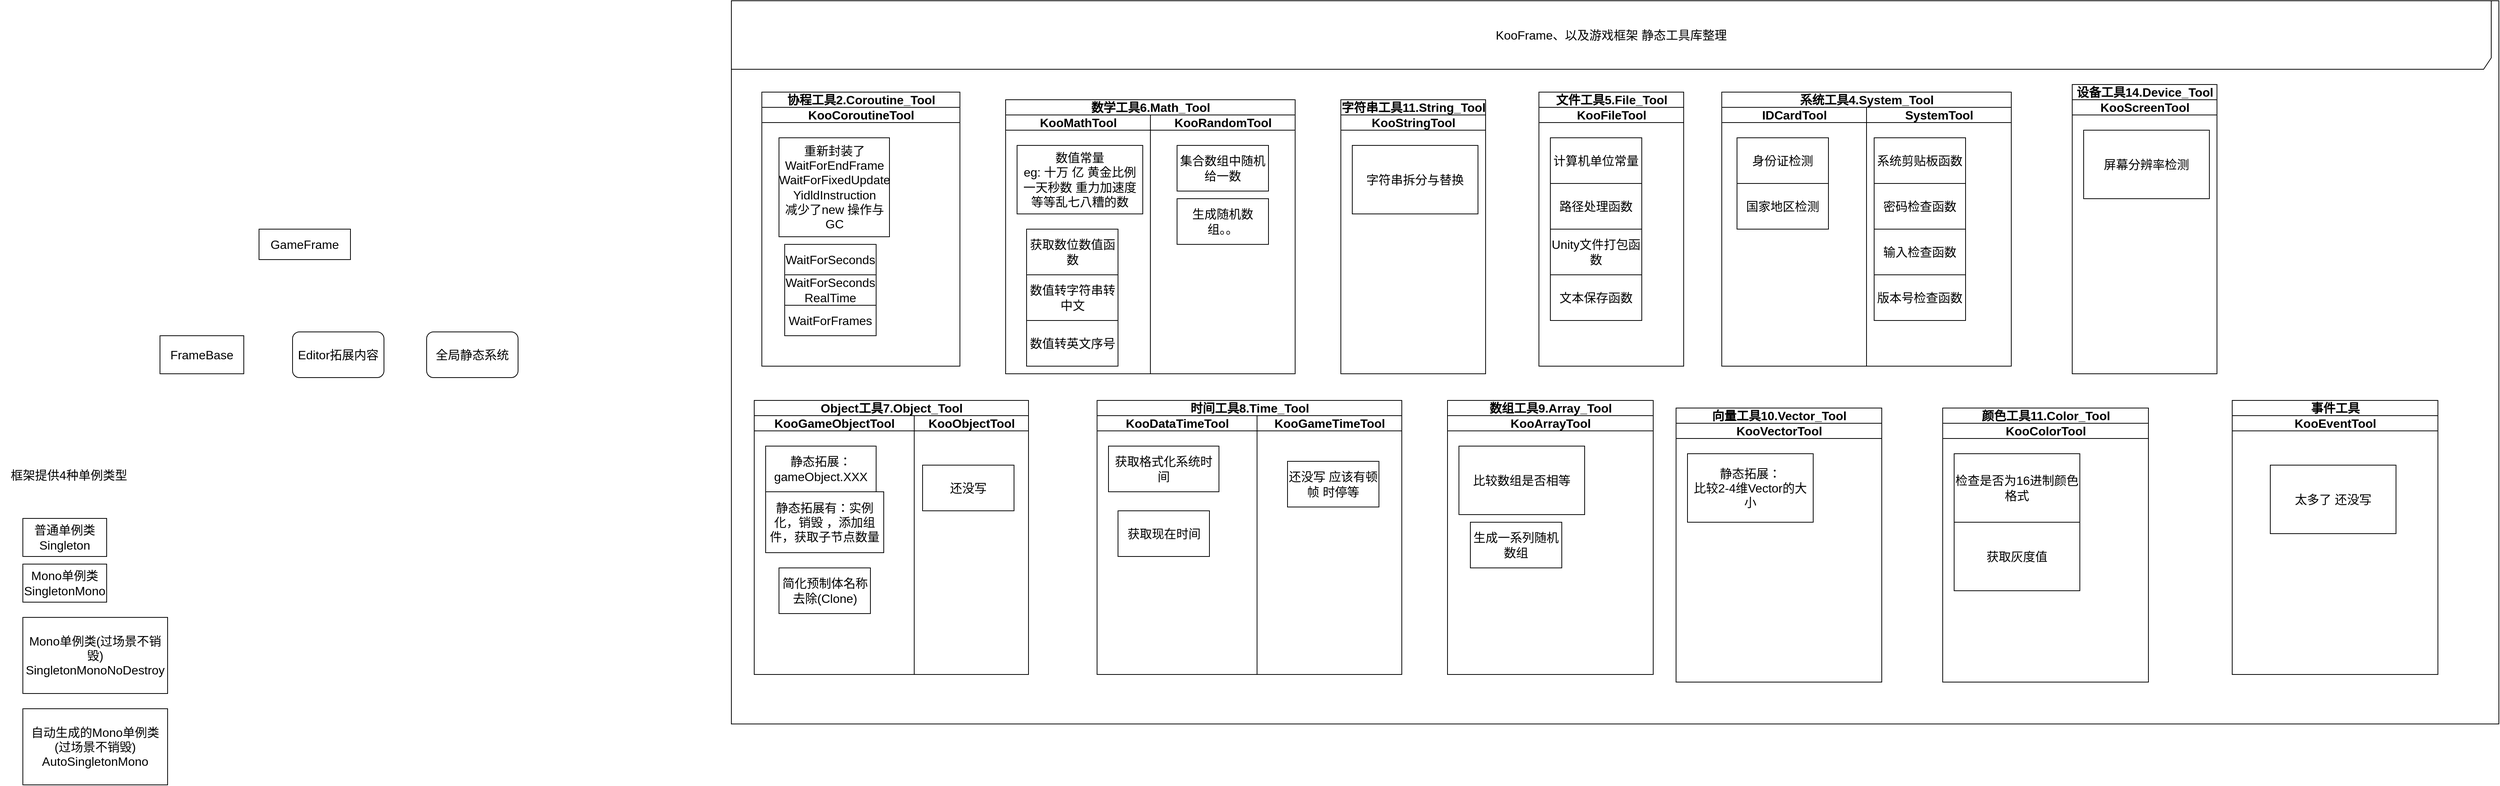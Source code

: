 <mxfile version="21.6.7" type="github">
  <diagram id="C5RBs43oDa-KdzZeNtuy" name="Page-1">
    <mxGraphModel dx="4052" dy="1460" grid="1" gridSize="10" guides="1" tooltips="1" connect="1" arrows="1" fold="1" page="1" pageScale="1" pageWidth="827" pageHeight="1169" math="0" shadow="0">
      <root>
        <mxCell id="WIyWlLk6GJQsqaUBKTNV-0" />
        <mxCell id="WIyWlLk6GJQsqaUBKTNV-1" parent="WIyWlLk6GJQsqaUBKTNV-0" />
        <mxCell id="F6jERzwJOLFk2rBwIkmr-0" value="GameFrame" style="rounded=0;whiteSpace=wrap;html=1;fontSize=16;" vertex="1" parent="WIyWlLk6GJQsqaUBKTNV-1">
          <mxGeometry x="310" y="340" width="120" height="40" as="geometry" />
        </mxCell>
        <mxCell id="F6jERzwJOLFk2rBwIkmr-2" value="Editor拓展内容" style="rounded=1;whiteSpace=wrap;html=1;fontSize=16;" vertex="1" parent="WIyWlLk6GJQsqaUBKTNV-1">
          <mxGeometry x="354" y="475" width="120" height="60" as="geometry" />
        </mxCell>
        <mxCell id="F6jERzwJOLFk2rBwIkmr-3" value="全局静态系统" style="rounded=1;whiteSpace=wrap;html=1;fontSize=16;" vertex="1" parent="WIyWlLk6GJQsqaUBKTNV-1">
          <mxGeometry x="530" y="475" width="120" height="60" as="geometry" />
        </mxCell>
        <mxCell id="F6jERzwJOLFk2rBwIkmr-9" value="FrameBase" style="html=1;whiteSpace=wrap;fontSize=16;" vertex="1" parent="WIyWlLk6GJQsqaUBKTNV-1">
          <mxGeometry x="180" y="480" width="110" height="50" as="geometry" />
        </mxCell>
        <mxCell id="F6jERzwJOLFk2rBwIkmr-10" value="框架提供4种单例类型" style="text;html=1;align=center;verticalAlign=middle;resizable=0;points=[];autosize=1;strokeColor=none;fillColor=none;fontSize=16;" vertex="1" parent="WIyWlLk6GJQsqaUBKTNV-1">
          <mxGeometry x="-30" y="648" width="180" height="30" as="geometry" />
        </mxCell>
        <mxCell id="F6jERzwJOLFk2rBwIkmr-19" value="普通单例类&lt;br&gt;Singleton" style="html=1;whiteSpace=wrap;fontSize=16;" vertex="1" parent="WIyWlLk6GJQsqaUBKTNV-1">
          <mxGeometry y="720" width="110" height="50" as="geometry" />
        </mxCell>
        <mxCell id="F6jERzwJOLFk2rBwIkmr-20" value="Mono单例类&lt;br&gt;SingletonMono" style="html=1;whiteSpace=wrap;fontSize=16;" vertex="1" parent="WIyWlLk6GJQsqaUBKTNV-1">
          <mxGeometry y="780" width="110" height="50" as="geometry" />
        </mxCell>
        <mxCell id="F6jERzwJOLFk2rBwIkmr-21" value="Mono单例类(过场景不销毁)&lt;br&gt;SingletonMonoNoDestroy&lt;br&gt;" style="html=1;whiteSpace=wrap;fontSize=16;" vertex="1" parent="WIyWlLk6GJQsqaUBKTNV-1">
          <mxGeometry y="850" width="190" height="100" as="geometry" />
        </mxCell>
        <mxCell id="F6jERzwJOLFk2rBwIkmr-23" value="自动生成的Mono单例类(过场景不销毁)&lt;br&gt;AutoSingletonMono" style="html=1;whiteSpace=wrap;fontSize=16;" vertex="1" parent="WIyWlLk6GJQsqaUBKTNV-1">
          <mxGeometry y="970" width="190" height="100" as="geometry" />
        </mxCell>
        <mxCell id="F6jERzwJOLFk2rBwIkmr-42" value="系统工具4.System_Tool" style="swimlane;childLayout=stackLayout;resizeParent=1;resizeParentMax=0;startSize=20;html=1;fontSize=16;" vertex="1" parent="WIyWlLk6GJQsqaUBKTNV-1">
          <mxGeometry x="2230" y="160" width="380" height="360" as="geometry" />
        </mxCell>
        <mxCell id="F6jERzwJOLFk2rBwIkmr-43" value="IDCardTool" style="swimlane;startSize=20;html=1;fontSize=16;" vertex="1" parent="F6jERzwJOLFk2rBwIkmr-42">
          <mxGeometry y="20" width="190" height="340" as="geometry" />
        </mxCell>
        <mxCell id="F6jERzwJOLFk2rBwIkmr-100" value="身份证检测" style="whiteSpace=wrap;html=1;fontSize=16;" vertex="1" parent="F6jERzwJOLFk2rBwIkmr-43">
          <mxGeometry x="20.0" y="40" width="120" height="60" as="geometry" />
        </mxCell>
        <mxCell id="F6jERzwJOLFk2rBwIkmr-102" value="国家地区检测" style="whiteSpace=wrap;html=1;fontSize=16;" vertex="1" parent="F6jERzwJOLFk2rBwIkmr-43">
          <mxGeometry x="20.0" y="100" width="120" height="60" as="geometry" />
        </mxCell>
        <mxCell id="F6jERzwJOLFk2rBwIkmr-44" value="SystemTool" style="swimlane;startSize=20;html=1;fontSize=16;" vertex="1" parent="F6jERzwJOLFk2rBwIkmr-42">
          <mxGeometry x="190" y="20" width="190" height="340" as="geometry" />
        </mxCell>
        <mxCell id="F6jERzwJOLFk2rBwIkmr-53" value="密码检查函数" style="whiteSpace=wrap;html=1;fontSize=16;" vertex="1" parent="F6jERzwJOLFk2rBwIkmr-44">
          <mxGeometry x="10.0" y="100" width="120" height="60" as="geometry" />
        </mxCell>
        <mxCell id="F6jERzwJOLFk2rBwIkmr-54" value="输入检查函数" style="whiteSpace=wrap;html=1;fontSize=16;" vertex="1" parent="F6jERzwJOLFk2rBwIkmr-44">
          <mxGeometry x="10.0" y="160" width="120" height="60" as="geometry" />
        </mxCell>
        <mxCell id="F6jERzwJOLFk2rBwIkmr-61" style="edgeStyle=none;curved=1;rounded=0;orthogonalLoop=1;jettySize=auto;html=1;exitX=1;exitY=0.5;exitDx=0;exitDy=0;fontSize=12;startSize=8;endSize=8;" edge="1" parent="F6jERzwJOLFk2rBwIkmr-44" source="F6jERzwJOLFk2rBwIkmr-53" target="F6jERzwJOLFk2rBwIkmr-53">
          <mxGeometry relative="1" as="geometry" />
        </mxCell>
        <mxCell id="F6jERzwJOLFk2rBwIkmr-52" value="系统剪贴板函数" style="whiteSpace=wrap;html=1;fontSize=16;" vertex="1" parent="F6jERzwJOLFk2rBwIkmr-44">
          <mxGeometry x="10.0" y="40" width="120" height="60" as="geometry" />
        </mxCell>
        <mxCell id="F6jERzwJOLFk2rBwIkmr-55" value="版本号检查函数" style="whiteSpace=wrap;html=1;fontSize=16;" vertex="1" parent="F6jERzwJOLFk2rBwIkmr-44">
          <mxGeometry x="10.0" y="220" width="120" height="60" as="geometry" />
        </mxCell>
        <mxCell id="F6jERzwJOLFk2rBwIkmr-76" value="KooFrame、以及游戏框架 静态工具库整理" style="shape=umlFrame;whiteSpace=wrap;html=1;pointerEvents=0;fontSize=16;width=2310;height=90;" vertex="1" parent="WIyWlLk6GJQsqaUBKTNV-1">
          <mxGeometry x="930" y="40" width="2320" height="950" as="geometry" />
        </mxCell>
        <mxCell id="F6jERzwJOLFk2rBwIkmr-77" value="数学工具6.Math_Tool" style="swimlane;childLayout=stackLayout;resizeParent=1;resizeParentMax=0;startSize=20;html=1;fontSize=16;" vertex="1" parent="WIyWlLk6GJQsqaUBKTNV-1">
          <mxGeometry x="1290" y="170" width="380" height="360" as="geometry" />
        </mxCell>
        <mxCell id="F6jERzwJOLFk2rBwIkmr-78" value="KooMathTool" style="swimlane;startSize=20;html=1;fontSize=16;" vertex="1" parent="F6jERzwJOLFk2rBwIkmr-77">
          <mxGeometry y="20" width="190" height="340" as="geometry" />
        </mxCell>
        <mxCell id="F6jERzwJOLFk2rBwIkmr-79" value="数值常量&lt;br&gt;eg: 十万 亿 黄金比例 一天秒数 重力加速度等等乱七八糟的数" style="whiteSpace=wrap;html=1;fontSize=16;" vertex="1" parent="F6jERzwJOLFk2rBwIkmr-78">
          <mxGeometry x="15" y="40" width="165" height="90" as="geometry" />
        </mxCell>
        <mxCell id="F6jERzwJOLFk2rBwIkmr-80" value="获取数位数值函数" style="whiteSpace=wrap;html=1;fontSize=16;" vertex="1" parent="F6jERzwJOLFk2rBwIkmr-78">
          <mxGeometry x="27.5" y="150" width="120" height="60" as="geometry" />
        </mxCell>
        <mxCell id="F6jERzwJOLFk2rBwIkmr-81" value="数值转字符串转中文" style="whiteSpace=wrap;html=1;fontSize=16;" vertex="1" parent="F6jERzwJOLFk2rBwIkmr-78">
          <mxGeometry x="27.5" y="210" width="120" height="60" as="geometry" />
        </mxCell>
        <mxCell id="F6jERzwJOLFk2rBwIkmr-82" value="数值转英文序号" style="whiteSpace=wrap;html=1;fontSize=16;" vertex="1" parent="F6jERzwJOLFk2rBwIkmr-78">
          <mxGeometry x="27.5" y="270" width="120" height="60" as="geometry" />
        </mxCell>
        <mxCell id="F6jERzwJOLFk2rBwIkmr-83" value="KooRandomTool" style="swimlane;startSize=20;html=1;fontSize=16;" vertex="1" parent="F6jERzwJOLFk2rBwIkmr-77">
          <mxGeometry x="190" y="20" width="190" height="340" as="geometry" />
        </mxCell>
        <mxCell id="F6jERzwJOLFk2rBwIkmr-84" value="集合数组中随机给一数" style="whiteSpace=wrap;html=1;fontSize=16;" vertex="1" parent="F6jERzwJOLFk2rBwIkmr-83">
          <mxGeometry x="35.0" y="40" width="120" height="60" as="geometry" />
        </mxCell>
        <mxCell id="F6jERzwJOLFk2rBwIkmr-88" value="生成随机数组。。" style="whiteSpace=wrap;html=1;fontSize=16;" vertex="1" parent="F6jERzwJOLFk2rBwIkmr-83">
          <mxGeometry x="35" y="110" width="120" height="60" as="geometry" />
        </mxCell>
        <mxCell id="F6jERzwJOLFk2rBwIkmr-89" value="Object工具7.Object_Tool" style="swimlane;childLayout=stackLayout;resizeParent=1;resizeParentMax=0;startSize=20;html=1;fontSize=16;" vertex="1" parent="WIyWlLk6GJQsqaUBKTNV-1">
          <mxGeometry x="960" y="565" width="360" height="360" as="geometry" />
        </mxCell>
        <mxCell id="F6jERzwJOLFk2rBwIkmr-90" value="KooGameObjectTool" style="swimlane;startSize=20;html=1;fontSize=16;" vertex="1" parent="F6jERzwJOLFk2rBwIkmr-89">
          <mxGeometry y="20" width="210" height="340" as="geometry" />
        </mxCell>
        <mxCell id="F6jERzwJOLFk2rBwIkmr-91" value="静态拓展：&lt;br&gt;gameObject.XXX" style="whiteSpace=wrap;html=1;fontSize=16;" vertex="1" parent="F6jERzwJOLFk2rBwIkmr-90">
          <mxGeometry x="15" y="40" width="145" height="60" as="geometry" />
        </mxCell>
        <mxCell id="F6jERzwJOLFk2rBwIkmr-92" value="静态拓展有：实例化，销毁 ，添加组件，获取子节点数量" style="whiteSpace=wrap;html=1;fontSize=16;" vertex="1" parent="F6jERzwJOLFk2rBwIkmr-90">
          <mxGeometry x="15" y="100" width="155" height="80" as="geometry" />
        </mxCell>
        <mxCell id="F6jERzwJOLFk2rBwIkmr-94" value="简化预制体名称&lt;br&gt;去除(Clone)" style="whiteSpace=wrap;html=1;fontSize=16;" vertex="1" parent="F6jERzwJOLFk2rBwIkmr-90">
          <mxGeometry x="32.5" y="200" width="120" height="60" as="geometry" />
        </mxCell>
        <mxCell id="F6jERzwJOLFk2rBwIkmr-95" value="KooObjectTool" style="swimlane;startSize=20;html=1;fontSize=16;" vertex="1" parent="F6jERzwJOLFk2rBwIkmr-89">
          <mxGeometry x="210" y="20" width="150" height="340" as="geometry" />
        </mxCell>
        <mxCell id="F6jERzwJOLFk2rBwIkmr-96" value="还没写" style="whiteSpace=wrap;html=1;fontSize=16;" vertex="1" parent="F6jERzwJOLFk2rBwIkmr-95">
          <mxGeometry x="11.0" y="65" width="120" height="60" as="geometry" />
        </mxCell>
        <mxCell id="F6jERzwJOLFk2rBwIkmr-103" value="时间工具8.Time_Tool" style="swimlane;childLayout=stackLayout;resizeParent=1;resizeParentMax=0;startSize=20;html=1;fontSize=16;" vertex="1" parent="WIyWlLk6GJQsqaUBKTNV-1">
          <mxGeometry x="1410" y="565" width="400" height="360" as="geometry" />
        </mxCell>
        <mxCell id="F6jERzwJOLFk2rBwIkmr-104" value="KooDataTimeTool" style="swimlane;startSize=20;html=1;fontSize=16;" vertex="1" parent="F6jERzwJOLFk2rBwIkmr-103">
          <mxGeometry y="20" width="210" height="340" as="geometry" />
        </mxCell>
        <mxCell id="F6jERzwJOLFk2rBwIkmr-105" value="获取格式化系统时间" style="whiteSpace=wrap;html=1;fontSize=16;" vertex="1" parent="F6jERzwJOLFk2rBwIkmr-104">
          <mxGeometry x="15" y="40" width="145" height="60" as="geometry" />
        </mxCell>
        <mxCell id="F6jERzwJOLFk2rBwIkmr-107" value="获取现在时间" style="whiteSpace=wrap;html=1;fontSize=16;" vertex="1" parent="F6jERzwJOLFk2rBwIkmr-104">
          <mxGeometry x="27.5" y="125" width="120" height="60" as="geometry" />
        </mxCell>
        <mxCell id="F6jERzwJOLFk2rBwIkmr-108" value="KooGameTimeTool" style="swimlane;startSize=20;html=1;fontSize=16;" vertex="1" parent="F6jERzwJOLFk2rBwIkmr-103">
          <mxGeometry x="210" y="20" width="190" height="340" as="geometry" />
        </mxCell>
        <mxCell id="F6jERzwJOLFk2rBwIkmr-109" value="还没写 应该有顿帧 时停等" style="whiteSpace=wrap;html=1;fontSize=16;" vertex="1" parent="F6jERzwJOLFk2rBwIkmr-108">
          <mxGeometry x="40.0" y="60" width="120" height="60" as="geometry" />
        </mxCell>
        <mxCell id="F6jERzwJOLFk2rBwIkmr-113" value="数组工具9.Array_Tool" style="swimlane;childLayout=stackLayout;resizeParent=1;resizeParentMax=0;startSize=20;html=1;fontSize=16;" vertex="1" parent="WIyWlLk6GJQsqaUBKTNV-1">
          <mxGeometry x="1870" y="565" width="270" height="360" as="geometry" />
        </mxCell>
        <mxCell id="F6jERzwJOLFk2rBwIkmr-114" value="KooArrayTool" style="swimlane;startSize=20;html=1;fontSize=16;" vertex="1" parent="F6jERzwJOLFk2rBwIkmr-113">
          <mxGeometry y="20" width="270" height="340" as="geometry" />
        </mxCell>
        <mxCell id="F6jERzwJOLFk2rBwIkmr-115" value="比较数组是否相等" style="whiteSpace=wrap;html=1;fontSize=16;" vertex="1" parent="F6jERzwJOLFk2rBwIkmr-114">
          <mxGeometry x="15" y="40" width="165" height="90" as="geometry" />
        </mxCell>
        <mxCell id="F6jERzwJOLFk2rBwIkmr-122" value="生成一系列随机数组" style="whiteSpace=wrap;html=1;fontSize=16;" vertex="1" parent="WIyWlLk6GJQsqaUBKTNV-1">
          <mxGeometry x="1900" y="725" width="120" height="60" as="geometry" />
        </mxCell>
        <mxCell id="F6jERzwJOLFk2rBwIkmr-123" value="向量工具10.Vector_Tool" style="swimlane;childLayout=stackLayout;resizeParent=1;resizeParentMax=0;startSize=20;html=1;fontSize=16;" vertex="1" parent="WIyWlLk6GJQsqaUBKTNV-1">
          <mxGeometry x="2170" y="575" width="270" height="360" as="geometry" />
        </mxCell>
        <mxCell id="F6jERzwJOLFk2rBwIkmr-124" value="KooVectorTool" style="swimlane;startSize=20;html=1;fontSize=16;" vertex="1" parent="F6jERzwJOLFk2rBwIkmr-123">
          <mxGeometry y="20" width="270" height="340" as="geometry" />
        </mxCell>
        <mxCell id="F6jERzwJOLFk2rBwIkmr-125" value="静态拓展：&lt;br&gt;比较2-4维Vector的大小" style="whiteSpace=wrap;html=1;fontSize=16;" vertex="1" parent="F6jERzwJOLFk2rBwIkmr-124">
          <mxGeometry x="15" y="40" width="165" height="90" as="geometry" />
        </mxCell>
        <mxCell id="F6jERzwJOLFk2rBwIkmr-128" value="字符串工具11.String_Tool" style="swimlane;childLayout=stackLayout;resizeParent=1;resizeParentMax=0;startSize=20;html=1;fontSize=16;" vertex="1" parent="WIyWlLk6GJQsqaUBKTNV-1">
          <mxGeometry x="1730" y="170" width="190" height="360" as="geometry" />
        </mxCell>
        <mxCell id="F6jERzwJOLFk2rBwIkmr-129" value="KooStringTool" style="swimlane;startSize=20;html=1;fontSize=16;" vertex="1" parent="F6jERzwJOLFk2rBwIkmr-128">
          <mxGeometry y="20" width="190" height="340" as="geometry" />
        </mxCell>
        <mxCell id="F6jERzwJOLFk2rBwIkmr-130" value="字符串拆分与替换" style="whiteSpace=wrap;html=1;fontSize=16;" vertex="1" parent="F6jERzwJOLFk2rBwIkmr-129">
          <mxGeometry x="15" y="40" width="165" height="90" as="geometry" />
        </mxCell>
        <mxCell id="F6jERzwJOLFk2rBwIkmr-131" value="设备工具14.Device_Tool" style="swimlane;childLayout=stackLayout;resizeParent=1;resizeParentMax=0;startSize=20;html=1;fontSize=16;" vertex="1" parent="WIyWlLk6GJQsqaUBKTNV-1">
          <mxGeometry x="2690" y="150" width="190" height="380" as="geometry" />
        </mxCell>
        <mxCell id="F6jERzwJOLFk2rBwIkmr-132" value="KooScreenTool" style="swimlane;startSize=20;html=1;fontSize=16;" vertex="1" parent="F6jERzwJOLFk2rBwIkmr-131">
          <mxGeometry y="20" width="190" height="360" as="geometry" />
        </mxCell>
        <mxCell id="F6jERzwJOLFk2rBwIkmr-133" value="屏幕分辨率检测" style="whiteSpace=wrap;html=1;fontSize=16;" vertex="1" parent="F6jERzwJOLFk2rBwIkmr-132">
          <mxGeometry x="15" y="40" width="165" height="90" as="geometry" />
        </mxCell>
        <mxCell id="F6jERzwJOLFk2rBwIkmr-134" value="颜色工具11.Color_Tool" style="swimlane;childLayout=stackLayout;resizeParent=1;resizeParentMax=0;startSize=20;html=1;fontSize=16;" vertex="1" parent="WIyWlLk6GJQsqaUBKTNV-1">
          <mxGeometry x="2520" y="575" width="270" height="360" as="geometry" />
        </mxCell>
        <mxCell id="F6jERzwJOLFk2rBwIkmr-135" value="KooColorTool" style="swimlane;startSize=20;html=1;fontSize=16;" vertex="1" parent="F6jERzwJOLFk2rBwIkmr-134">
          <mxGeometry y="20" width="270" height="340" as="geometry" />
        </mxCell>
        <mxCell id="F6jERzwJOLFk2rBwIkmr-136" value="检查是否为16进制颜色格式" style="whiteSpace=wrap;html=1;fontSize=16;" vertex="1" parent="F6jERzwJOLFk2rBwIkmr-135">
          <mxGeometry x="15" y="40" width="165" height="90" as="geometry" />
        </mxCell>
        <mxCell id="F6jERzwJOLFk2rBwIkmr-146" value="获取灰度值" style="whiteSpace=wrap;html=1;fontSize=16;" vertex="1" parent="F6jERzwJOLFk2rBwIkmr-135">
          <mxGeometry x="15" y="130" width="165" height="90" as="geometry" />
        </mxCell>
        <mxCell id="F6jERzwJOLFk2rBwIkmr-152" value="协程工具2.Coroutine_Tool" style="swimlane;childLayout=stackLayout;resizeParent=1;resizeParentMax=0;startSize=20;html=1;fontSize=16;" vertex="1" parent="WIyWlLk6GJQsqaUBKTNV-1">
          <mxGeometry x="970" y="160" width="260" height="360" as="geometry" />
        </mxCell>
        <mxCell id="F6jERzwJOLFk2rBwIkmr-153" value="KooCoroutineTool" style="swimlane;startSize=20;html=1;fontSize=16;" vertex="1" parent="F6jERzwJOLFk2rBwIkmr-152">
          <mxGeometry y="20" width="260" height="340" as="geometry" />
        </mxCell>
        <mxCell id="F6jERzwJOLFk2rBwIkmr-154" value="重新封装了&lt;br&gt;WaitForEndFrame&lt;br&gt;WaitForFixedUpdate&lt;br&gt;YidldInstruction&lt;br&gt;减少了new 操作与GC" style="whiteSpace=wrap;html=1;fontSize=16;" vertex="1" parent="F6jERzwJOLFk2rBwIkmr-153">
          <mxGeometry x="22.5" y="40" width="145" height="130" as="geometry" />
        </mxCell>
        <mxCell id="F6jERzwJOLFk2rBwIkmr-159" value="WaitForSeconds" style="whiteSpace=wrap;html=1;fontSize=16;" vertex="1" parent="F6jERzwJOLFk2rBwIkmr-153">
          <mxGeometry x="30" y="180" width="120" height="40" as="geometry" />
        </mxCell>
        <mxCell id="F6jERzwJOLFk2rBwIkmr-164" value="WaitForSeconds&lt;br&gt;RealTime" style="whiteSpace=wrap;html=1;fontSize=16;" vertex="1" parent="F6jERzwJOLFk2rBwIkmr-153">
          <mxGeometry x="30" y="220" width="120" height="40" as="geometry" />
        </mxCell>
        <mxCell id="F6jERzwJOLFk2rBwIkmr-171" value="WaitForFrames" style="whiteSpace=wrap;html=1;fontSize=16;" vertex="1" parent="F6jERzwJOLFk2rBwIkmr-153">
          <mxGeometry x="30" y="260" width="120" height="40" as="geometry" />
        </mxCell>
        <mxCell id="F6jERzwJOLFk2rBwIkmr-173" value="事件工具" style="swimlane;childLayout=stackLayout;resizeParent=1;resizeParentMax=0;startSize=20;html=1;fontSize=16;" vertex="1" parent="WIyWlLk6GJQsqaUBKTNV-1">
          <mxGeometry x="2900" y="565" width="270" height="360" as="geometry" />
        </mxCell>
        <mxCell id="F6jERzwJOLFk2rBwIkmr-174" value="KooEventTool" style="swimlane;startSize=20;html=1;fontSize=16;" vertex="1" parent="F6jERzwJOLFk2rBwIkmr-173">
          <mxGeometry y="20" width="270" height="340" as="geometry" />
        </mxCell>
        <mxCell id="F6jERzwJOLFk2rBwIkmr-176" value="太多了 还没写" style="whiteSpace=wrap;html=1;fontSize=16;" vertex="1" parent="F6jERzwJOLFk2rBwIkmr-174">
          <mxGeometry x="50" y="65" width="165" height="90" as="geometry" />
        </mxCell>
        <mxCell id="F6jERzwJOLFk2rBwIkmr-56" value="文件工具5.File_Tool" style="swimlane;childLayout=stackLayout;resizeParent=1;resizeParentMax=0;startSize=20;html=1;fontSize=16;" vertex="1" parent="WIyWlLk6GJQsqaUBKTNV-1">
          <mxGeometry x="1990" y="160" width="190" height="360" as="geometry" />
        </mxCell>
        <mxCell id="F6jERzwJOLFk2rBwIkmr-59" value="KooFileTool" style="swimlane;startSize=20;html=1;fontSize=16;" vertex="1" parent="F6jERzwJOLFk2rBwIkmr-56">
          <mxGeometry y="20" width="190" height="340" as="geometry" />
        </mxCell>
        <mxCell id="F6jERzwJOLFk2rBwIkmr-60" value="计算机单位常量" style="whiteSpace=wrap;html=1;fontSize=16;" vertex="1" parent="F6jERzwJOLFk2rBwIkmr-59">
          <mxGeometry x="15.0" y="40" width="120" height="60" as="geometry" />
        </mxCell>
        <mxCell id="F6jERzwJOLFk2rBwIkmr-65" value="路径处理函数" style="whiteSpace=wrap;html=1;fontSize=16;" vertex="1" parent="F6jERzwJOLFk2rBwIkmr-59">
          <mxGeometry x="15.0" y="100" width="120" height="60" as="geometry" />
        </mxCell>
        <mxCell id="F6jERzwJOLFk2rBwIkmr-66" value="Unity文件打包函数" style="whiteSpace=wrap;html=1;fontSize=16;" vertex="1" parent="F6jERzwJOLFk2rBwIkmr-59">
          <mxGeometry x="15.0" y="160" width="120" height="60" as="geometry" />
        </mxCell>
        <mxCell id="F6jERzwJOLFk2rBwIkmr-67" value="文本保存函数" style="whiteSpace=wrap;html=1;fontSize=16;" vertex="1" parent="F6jERzwJOLFk2rBwIkmr-59">
          <mxGeometry x="15.0" y="220" width="120" height="60" as="geometry" />
        </mxCell>
      </root>
    </mxGraphModel>
  </diagram>
</mxfile>

